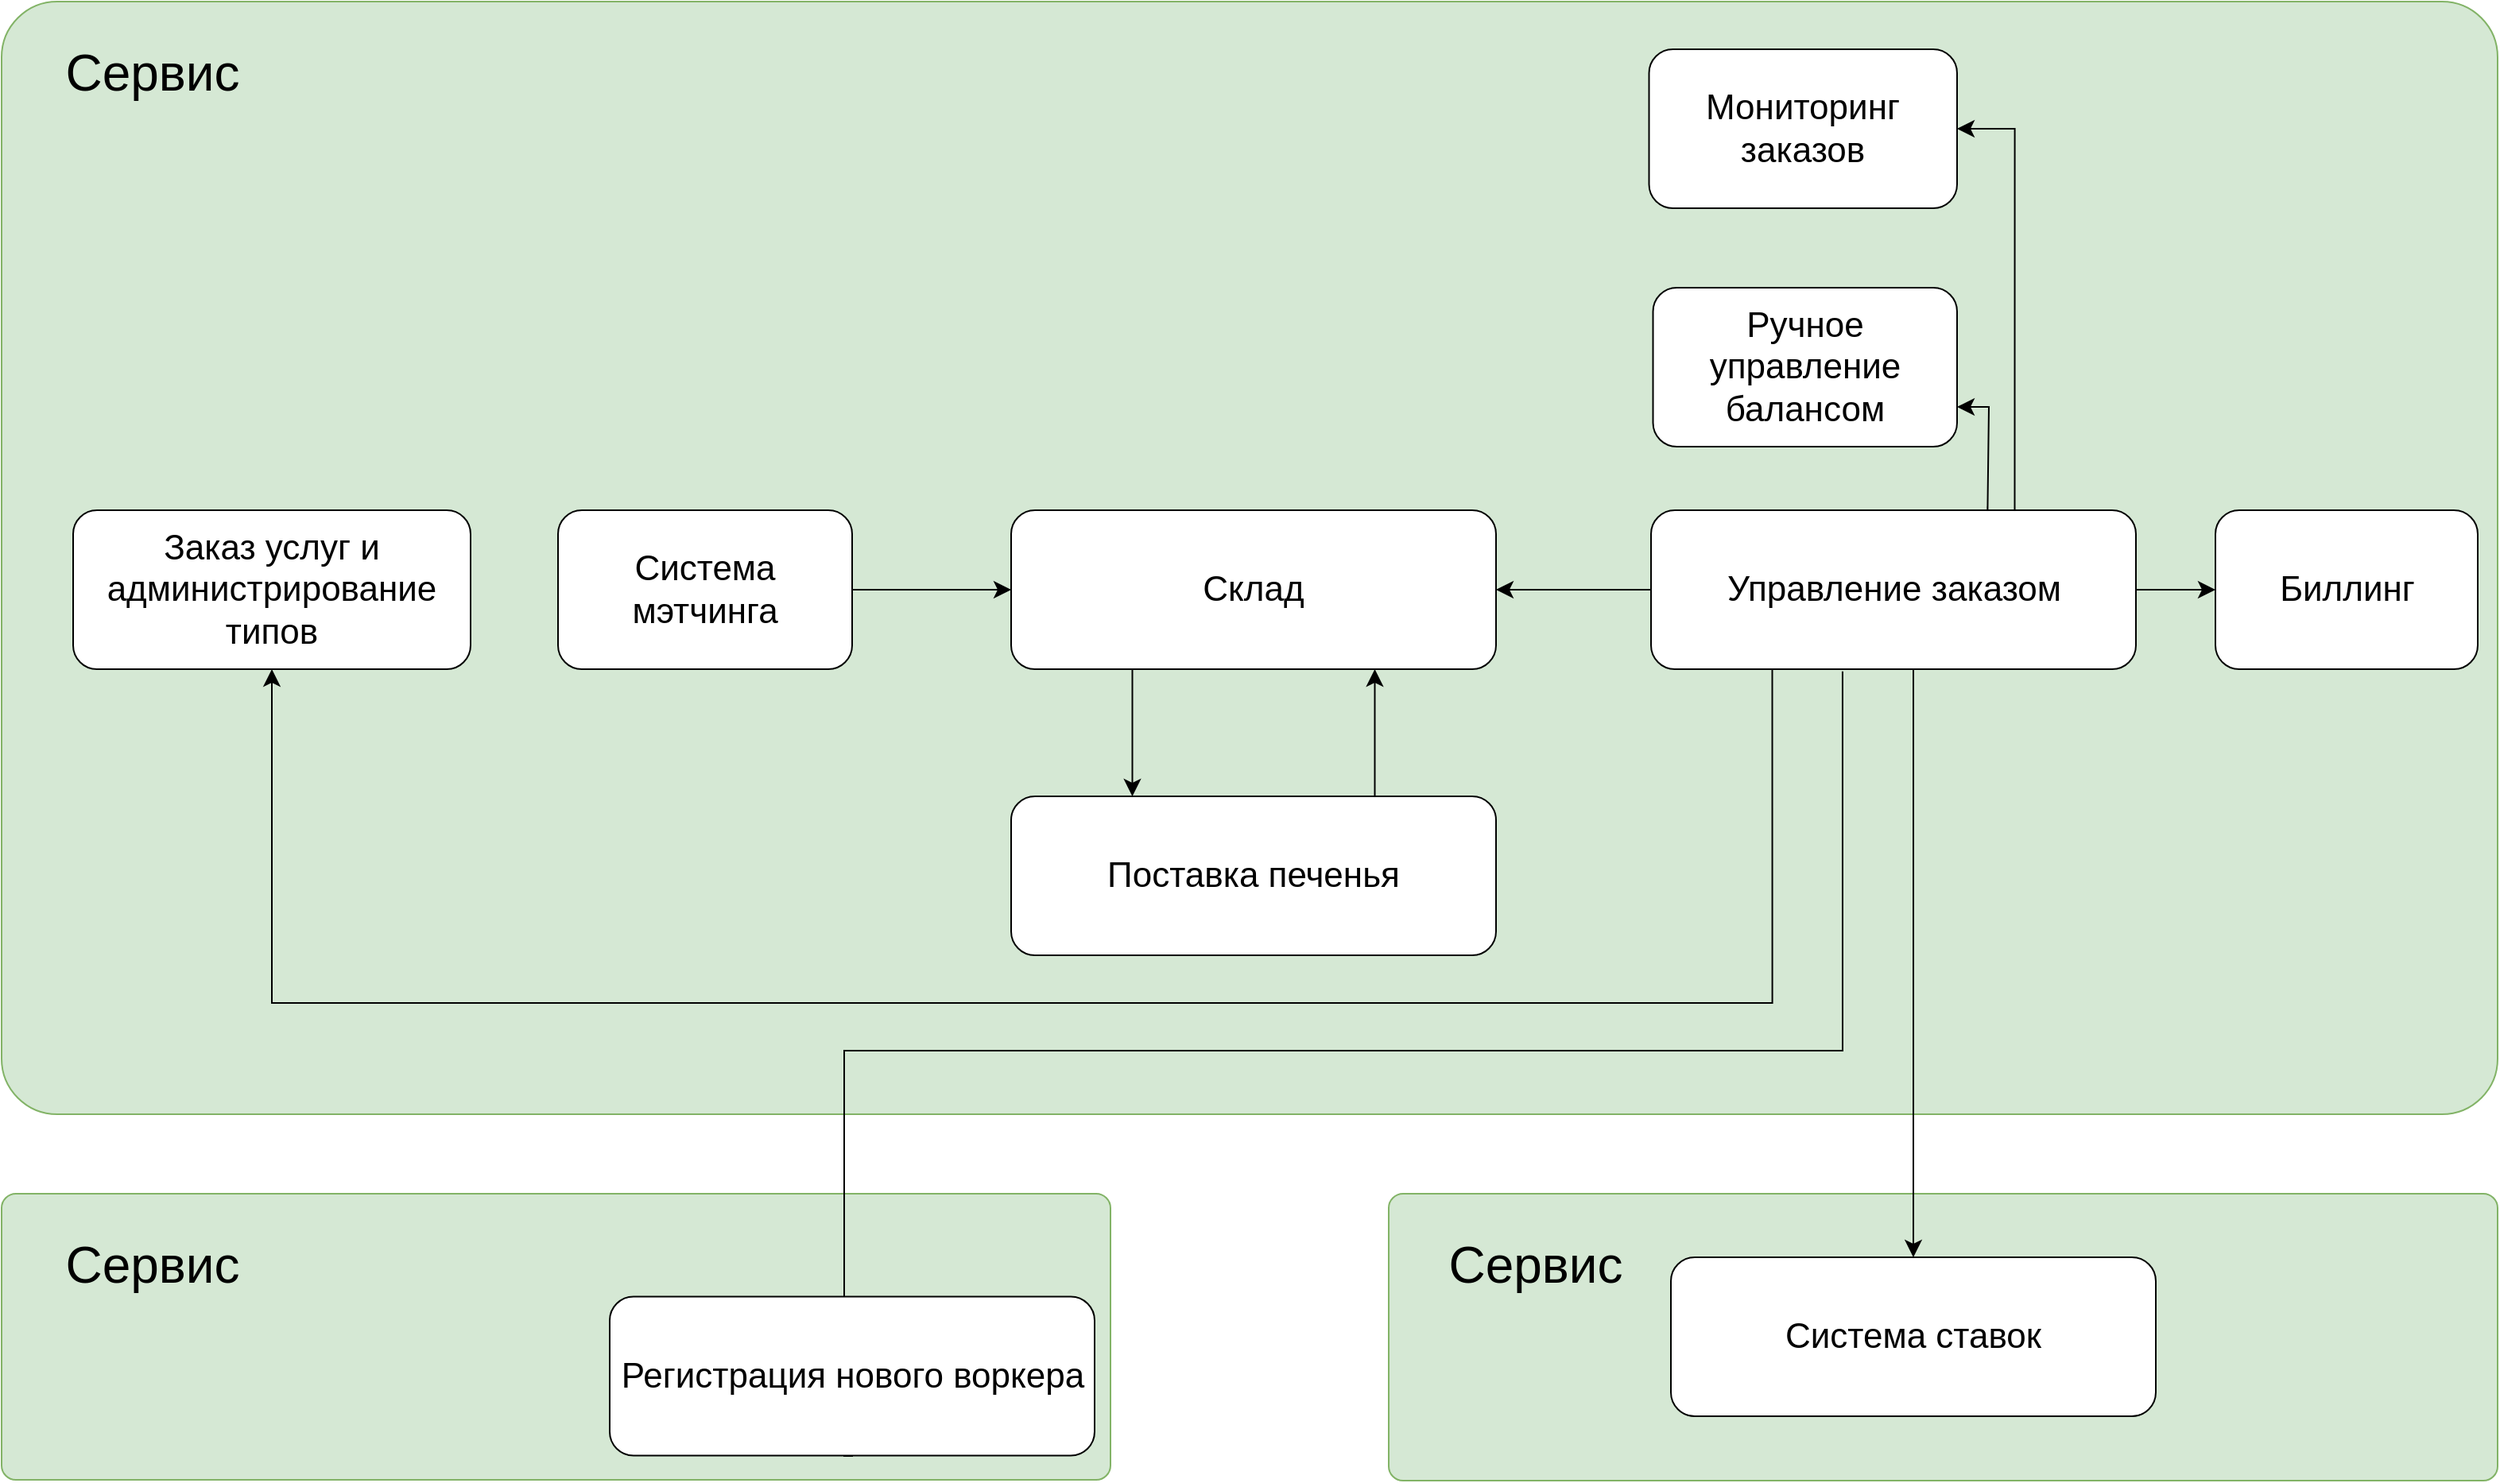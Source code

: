 <mxfile version="21.2.8" type="device">
  <diagram name="Page-1" id="Ua7OsK3f7iX0SD99HclX">
    <mxGraphModel dx="3993" dy="3129" grid="1" gridSize="10" guides="1" tooltips="1" connect="1" arrows="1" fold="1" page="1" pageScale="1" pageWidth="850" pageHeight="1100" math="0" shadow="0">
      <root>
        <mxCell id="0" />
        <mxCell id="1" parent="0" />
        <mxCell id="bMkRGQ7z-UGzTofk2ejH-1" value="" style="rounded=1;whiteSpace=wrap;html=1;fontFamily=Helvetica;fontSize=11;fillColor=#d5e8d4;strokeColor=#82b366;arcSize=5;" vertex="1" parent="1">
          <mxGeometry x="72.5" y="-290" width="697.5" height="180.5" as="geometry" />
        </mxCell>
        <mxCell id="bMkRGQ7z-UGzTofk2ejH-2" value="" style="rounded=1;whiteSpace=wrap;html=1;fontFamily=Helvetica;fontSize=11;fillColor=#d5e8d4;strokeColor=#82b366;arcSize=5;" vertex="1" parent="1">
          <mxGeometry x="-800" y="-290" width="697.5" height="180" as="geometry" />
        </mxCell>
        <mxCell id="bMkRGQ7z-UGzTofk2ejH-3" value="" style="rounded=1;whiteSpace=wrap;html=1;fontFamily=Helvetica;fontSize=11;fillColor=#d5e8d4;strokeColor=#82b366;arcSize=5;" vertex="1" parent="1">
          <mxGeometry x="-800" y="-1040" width="1570" height="700" as="geometry" />
        </mxCell>
        <mxCell id="bMkRGQ7z-UGzTofk2ejH-4" value="Заказ услуг и &lt;br style=&quot;font-size: 22px;&quot;&gt;администрирование типов" style="rounded=1;whiteSpace=wrap;html=1;fontSize=22;" vertex="1" parent="1">
          <mxGeometry x="-755" y="-720" width="250" height="100" as="geometry" />
        </mxCell>
        <mxCell id="bMkRGQ7z-UGzTofk2ejH-5" style="edgeStyle=segmentEdgeStyle;shape=connector;curved=0;rounded=0;orthogonalLoop=1;jettySize=auto;html=1;exitX=1;exitY=0.5;exitDx=0;exitDy=0;entryX=0;entryY=0.5;entryDx=0;entryDy=0;labelBackgroundColor=default;strokeColor=#000000;strokeWidth=1;fontFamily=Helvetica;fontSize=22;fontColor=default;endArrow=classic;startSize=8;endSize=8;elbow=vertical;" edge="1" parent="1" source="bMkRGQ7z-UGzTofk2ejH-6" target="bMkRGQ7z-UGzTofk2ejH-8">
          <mxGeometry relative="1" as="geometry" />
        </mxCell>
        <mxCell id="bMkRGQ7z-UGzTofk2ejH-6" value="&lt;div style=&quot;font-size: 22px;&quot;&gt;Система&lt;/div&gt;&lt;div style=&quot;font-size: 22px;&quot;&gt;мэтчинга&lt;/div&gt;" style="rounded=1;whiteSpace=wrap;html=1;fontSize=22;" vertex="1" parent="1">
          <mxGeometry x="-450" y="-720" width="185" height="100" as="geometry" />
        </mxCell>
        <mxCell id="bMkRGQ7z-UGzTofk2ejH-7" style="edgeStyle=segmentEdgeStyle;shape=connector;curved=0;rounded=0;orthogonalLoop=1;jettySize=auto;html=1;exitX=0.25;exitY=1;exitDx=0;exitDy=0;entryX=0.25;entryY=0;entryDx=0;entryDy=0;labelBackgroundColor=default;strokeColor=#000000;strokeWidth=1;fontFamily=Helvetica;fontSize=22;fontColor=default;endArrow=classic;startSize=8;endSize=8;elbow=vertical;" edge="1" parent="1" source="bMkRGQ7z-UGzTofk2ejH-8" target="bMkRGQ7z-UGzTofk2ejH-21">
          <mxGeometry relative="1" as="geometry" />
        </mxCell>
        <mxCell id="bMkRGQ7z-UGzTofk2ejH-8" value="Склад" style="rounded=1;whiteSpace=wrap;html=1;fontSize=22;" vertex="1" parent="1">
          <mxGeometry x="-165" y="-720" width="305" height="100" as="geometry" />
        </mxCell>
        <mxCell id="bMkRGQ7z-UGzTofk2ejH-9" value="Мониторинг заказов" style="rounded=1;whiteSpace=wrap;html=1;fontSize=22;" vertex="1" parent="1">
          <mxGeometry x="236.25" y="-1010" width="193.75" height="100" as="geometry" />
        </mxCell>
        <mxCell id="bMkRGQ7z-UGzTofk2ejH-10" value="Ручное управление балансом" style="rounded=1;whiteSpace=wrap;html=1;fontSize=22;" vertex="1" parent="1">
          <mxGeometry x="238.75" y="-860" width="191.25" height="100" as="geometry" />
        </mxCell>
        <mxCell id="bMkRGQ7z-UGzTofk2ejH-11" style="edgeStyle=segmentEdgeStyle;shape=connector;curved=0;rounded=0;orthogonalLoop=1;jettySize=auto;html=1;exitX=0.75;exitY=1;exitDx=0;exitDy=0;entryX=0.5;entryY=0;entryDx=0;entryDy=0;labelBackgroundColor=default;strokeColor=#000000;strokeWidth=1;fontFamily=Helvetica;fontSize=22;fontColor=default;endArrow=classic;startSize=8;endSize=8;elbow=vertical;" edge="1" parent="1" source="bMkRGQ7z-UGzTofk2ejH-18" target="bMkRGQ7z-UGzTofk2ejH-23">
          <mxGeometry relative="1" as="geometry" />
        </mxCell>
        <mxCell id="bMkRGQ7z-UGzTofk2ejH-12" style="edgeStyle=segmentEdgeStyle;shape=connector;curved=0;rounded=0;orthogonalLoop=1;jettySize=auto;html=1;exitX=0.395;exitY=1.014;exitDx=0;exitDy=0;entryX=0.5;entryY=0;entryDx=0;entryDy=0;labelBackgroundColor=default;strokeColor=#000000;strokeWidth=1;fontFamily=Helvetica;fontSize=22;fontColor=default;endArrow=classic;startSize=8;endSize=8;elbow=vertical;exitPerimeter=0;" edge="1" parent="1" source="bMkRGQ7z-UGzTofk2ejH-18" target="bMkRGQ7z-UGzTofk2ejH-22">
          <mxGeometry relative="1" as="geometry">
            <Array as="points">
              <mxPoint x="358" y="-380" />
              <mxPoint x="-270" y="-380" />
              <mxPoint x="-270" y="-125" />
            </Array>
          </mxGeometry>
        </mxCell>
        <mxCell id="bMkRGQ7z-UGzTofk2ejH-13" style="edgeStyle=segmentEdgeStyle;shape=connector;curved=0;rounded=0;orthogonalLoop=1;jettySize=auto;html=1;exitX=0;exitY=0.5;exitDx=0;exitDy=0;entryX=1;entryY=0.5;entryDx=0;entryDy=0;labelBackgroundColor=default;strokeColor=#000000;strokeWidth=1;fontFamily=Helvetica;fontSize=22;fontColor=default;endArrow=classic;startSize=8;endSize=8;elbow=vertical;" edge="1" parent="1" source="bMkRGQ7z-UGzTofk2ejH-18" target="bMkRGQ7z-UGzTofk2ejH-8">
          <mxGeometry relative="1" as="geometry" />
        </mxCell>
        <mxCell id="bMkRGQ7z-UGzTofk2ejH-14" style="edgeStyle=segmentEdgeStyle;shape=connector;curved=0;rounded=0;orthogonalLoop=1;jettySize=auto;html=1;exitX=0.25;exitY=1;exitDx=0;exitDy=0;entryX=0.5;entryY=1;entryDx=0;entryDy=0;labelBackgroundColor=default;strokeColor=#000000;strokeWidth=1;fontFamily=Helvetica;fontSize=22;fontColor=default;endArrow=classic;startSize=8;endSize=8;elbow=vertical;" edge="1" parent="1" source="bMkRGQ7z-UGzTofk2ejH-18" target="bMkRGQ7z-UGzTofk2ejH-4">
          <mxGeometry relative="1" as="geometry">
            <Array as="points">
              <mxPoint x="314" y="-410" />
              <mxPoint x="-630" y="-410" />
            </Array>
          </mxGeometry>
        </mxCell>
        <mxCell id="bMkRGQ7z-UGzTofk2ejH-15" style="edgeStyle=segmentEdgeStyle;shape=connector;curved=0;rounded=0;orthogonalLoop=1;jettySize=auto;html=1;exitX=0.694;exitY=-0.024;exitDx=0;exitDy=0;entryX=1;entryY=0.75;entryDx=0;entryDy=0;labelBackgroundColor=default;strokeColor=#000000;strokeWidth=1;fontFamily=Helvetica;fontSize=22;fontColor=default;endArrow=classic;startSize=8;endSize=8;elbow=vertical;exitPerimeter=0;" edge="1" parent="1" source="bMkRGQ7z-UGzTofk2ejH-18" target="bMkRGQ7z-UGzTofk2ejH-10">
          <mxGeometry relative="1" as="geometry">
            <Array as="points">
              <mxPoint x="449" y="-720" />
              <mxPoint x="450" y="-785" />
            </Array>
          </mxGeometry>
        </mxCell>
        <mxCell id="bMkRGQ7z-UGzTofk2ejH-16" style="edgeStyle=segmentEdgeStyle;shape=connector;curved=0;rounded=0;orthogonalLoop=1;jettySize=auto;html=1;entryX=1;entryY=0.5;entryDx=0;entryDy=0;labelBackgroundColor=default;strokeColor=#000000;strokeWidth=1;fontFamily=Helvetica;fontSize=22;fontColor=default;endArrow=classic;startSize=8;endSize=8;elbow=vertical;exitX=0.75;exitY=0;exitDx=0;exitDy=0;" edge="1" parent="1" source="bMkRGQ7z-UGzTofk2ejH-18" target="bMkRGQ7z-UGzTofk2ejH-9">
          <mxGeometry relative="1" as="geometry">
            <mxPoint x="470" y="-960" as="sourcePoint" />
            <Array as="points">
              <mxPoint x="466" y="-960" />
            </Array>
          </mxGeometry>
        </mxCell>
        <mxCell id="bMkRGQ7z-UGzTofk2ejH-17" style="edgeStyle=segmentEdgeStyle;shape=connector;curved=0;rounded=0;orthogonalLoop=1;jettySize=auto;html=1;exitX=1;exitY=0.5;exitDx=0;exitDy=0;entryX=0;entryY=0.5;entryDx=0;entryDy=0;labelBackgroundColor=default;strokeColor=#000000;strokeWidth=1;fontFamily=Helvetica;fontSize=22;fontColor=default;endArrow=classic;startSize=8;endSize=8;elbow=vertical;" edge="1" parent="1" source="bMkRGQ7z-UGzTofk2ejH-18" target="bMkRGQ7z-UGzTofk2ejH-19">
          <mxGeometry relative="1" as="geometry" />
        </mxCell>
        <mxCell id="bMkRGQ7z-UGzTofk2ejH-18" value="Управление заказом" style="rounded=1;whiteSpace=wrap;html=1;fontSize=22;" vertex="1" parent="1">
          <mxGeometry x="237.5" y="-720" width="305" height="100" as="geometry" />
        </mxCell>
        <mxCell id="bMkRGQ7z-UGzTofk2ejH-19" value="Биллинг" style="rounded=1;whiteSpace=wrap;html=1;fontSize=22;" vertex="1" parent="1">
          <mxGeometry x="592.5" y="-720" width="165" height="100" as="geometry" />
        </mxCell>
        <mxCell id="bMkRGQ7z-UGzTofk2ejH-20" style="edgeStyle=segmentEdgeStyle;shape=connector;curved=0;rounded=0;orthogonalLoop=1;jettySize=auto;html=1;exitX=0.75;exitY=0;exitDx=0;exitDy=0;entryX=0.75;entryY=1;entryDx=0;entryDy=0;labelBackgroundColor=default;strokeColor=#000000;strokeWidth=1;fontFamily=Helvetica;fontSize=22;fontColor=default;endArrow=classic;startSize=8;endSize=8;elbow=vertical;" edge="1" parent="1" source="bMkRGQ7z-UGzTofk2ejH-21" target="bMkRGQ7z-UGzTofk2ejH-8">
          <mxGeometry relative="1" as="geometry" />
        </mxCell>
        <mxCell id="bMkRGQ7z-UGzTofk2ejH-21" value="Поставка печенья" style="rounded=1;whiteSpace=wrap;html=1;fontSize=22;" vertex="1" parent="1">
          <mxGeometry x="-165" y="-540" width="305" height="100" as="geometry" />
        </mxCell>
        <mxCell id="bMkRGQ7z-UGzTofk2ejH-22" value="Регистрация нового воркера" style="rounded=1;whiteSpace=wrap;html=1;fontSize=22;" vertex="1" parent="1">
          <mxGeometry x="-417.5" y="-225.25" width="305" height="100" as="geometry" />
        </mxCell>
        <mxCell id="bMkRGQ7z-UGzTofk2ejH-23" value="Система ставок" style="rounded=1;whiteSpace=wrap;html=1;fontSize=22;" vertex="1" parent="1">
          <mxGeometry x="250" y="-250" width="305" height="100" as="geometry" />
        </mxCell>
        <mxCell id="bMkRGQ7z-UGzTofk2ejH-24" value="Сервис" style="text;html=1;strokeColor=none;fillColor=none;align=center;verticalAlign=middle;whiteSpace=wrap;rounded=0;fontSize=32;fontFamily=Helvetica;fontColor=default;" vertex="1" parent="1">
          <mxGeometry x="-800" y="-1040" width="190" height="90" as="geometry" />
        </mxCell>
        <mxCell id="bMkRGQ7z-UGzTofk2ejH-25" value="Сервис" style="text;html=1;strokeColor=none;fillColor=none;align=center;verticalAlign=middle;whiteSpace=wrap;rounded=0;fontSize=32;fontFamily=Helvetica;fontColor=default;" vertex="1" parent="1">
          <mxGeometry x="-800" y="-290" width="190" height="90" as="geometry" />
        </mxCell>
        <mxCell id="bMkRGQ7z-UGzTofk2ejH-26" value="Сервис" style="text;html=1;strokeColor=none;fillColor=none;align=center;verticalAlign=middle;whiteSpace=wrap;rounded=0;fontSize=32;fontFamily=Helvetica;fontColor=default;" vertex="1" parent="1">
          <mxGeometry x="70" y="-290" width="190" height="90" as="geometry" />
        </mxCell>
      </root>
    </mxGraphModel>
  </diagram>
</mxfile>
